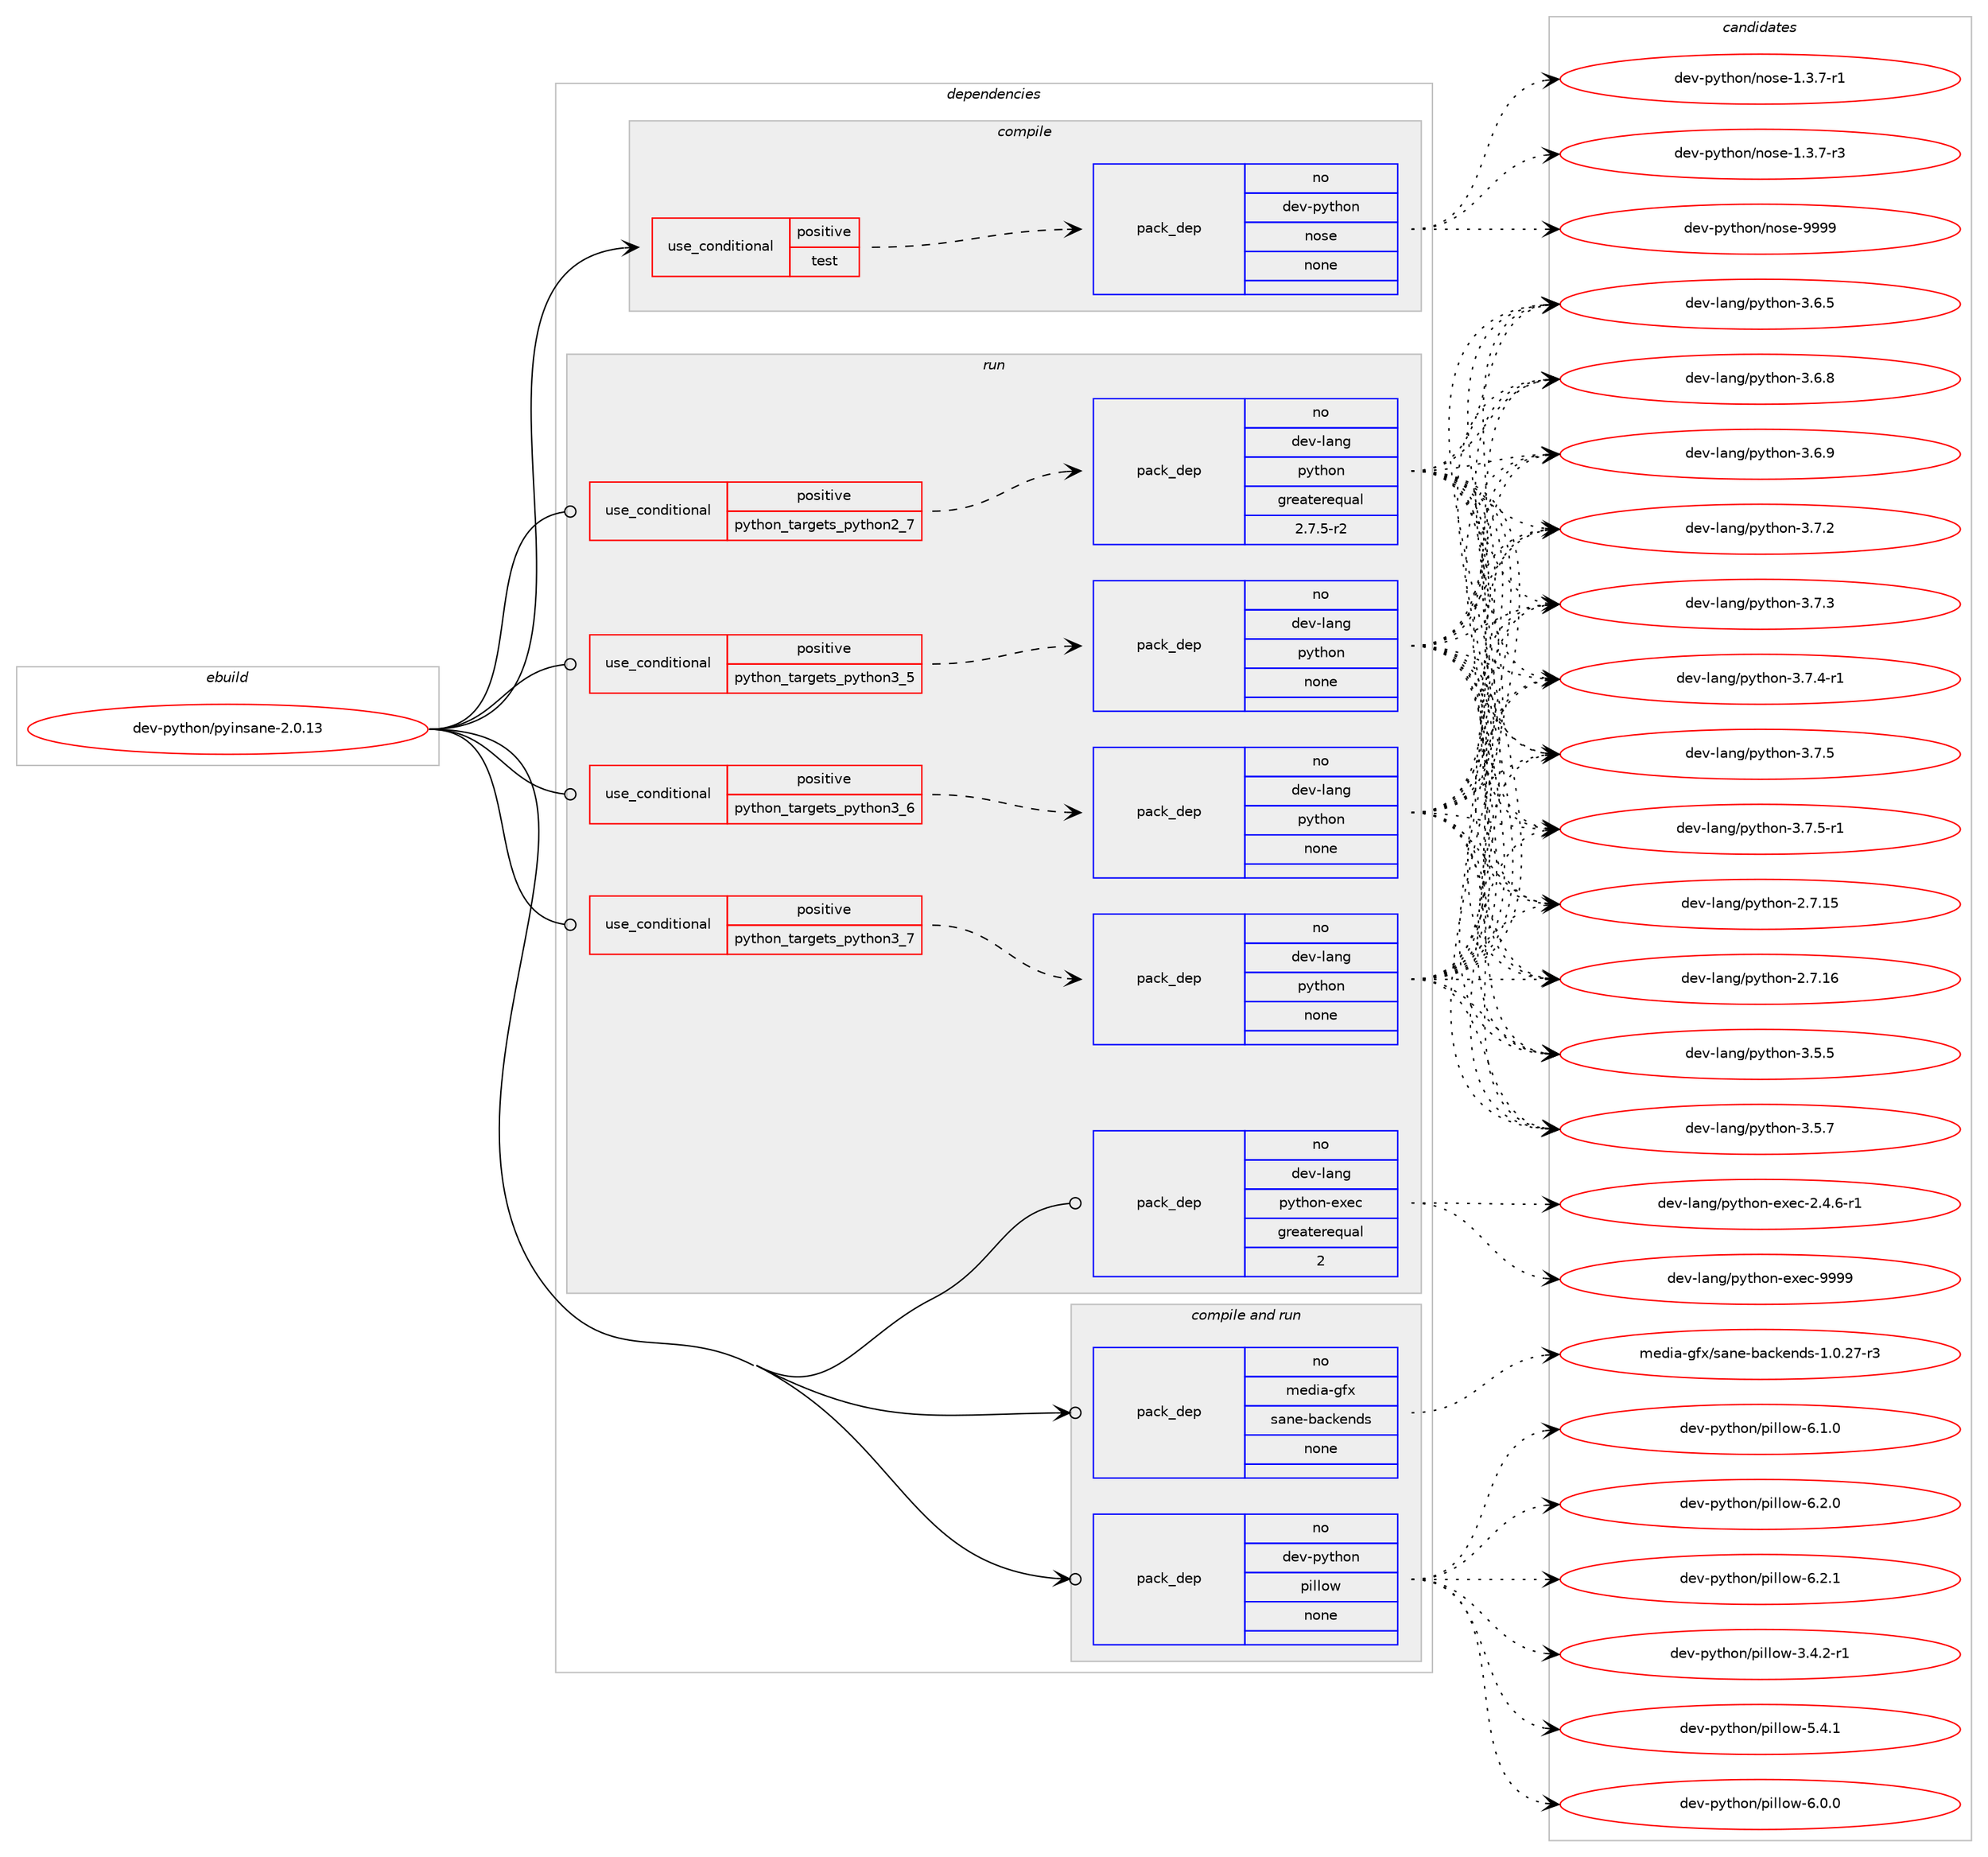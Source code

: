 digraph prolog {

# *************
# Graph options
# *************

newrank=true;
concentrate=true;
compound=true;
graph [rankdir=LR,fontname=Helvetica,fontsize=10,ranksep=1.5];#, ranksep=2.5, nodesep=0.2];
edge  [arrowhead=vee];
node  [fontname=Helvetica,fontsize=10];

# **********
# The ebuild
# **********

subgraph cluster_leftcol {
color=gray;
rank=same;
label=<<i>ebuild</i>>;
id [label="dev-python/pyinsane-2.0.13", color=red, width=4, href="../dev-python/pyinsane-2.0.13.svg"];
}

# ****************
# The dependencies
# ****************

subgraph cluster_midcol {
color=gray;
label=<<i>dependencies</i>>;
subgraph cluster_compile {
fillcolor="#eeeeee";
style=filled;
label=<<i>compile</i>>;
subgraph cond146102 {
dependency626550 [label=<<TABLE BORDER="0" CELLBORDER="1" CELLSPACING="0" CELLPADDING="4"><TR><TD ROWSPAN="3" CELLPADDING="10">use_conditional</TD></TR><TR><TD>positive</TD></TR><TR><TD>test</TD></TR></TABLE>>, shape=none, color=red];
subgraph pack468601 {
dependency626551 [label=<<TABLE BORDER="0" CELLBORDER="1" CELLSPACING="0" CELLPADDING="4" WIDTH="220"><TR><TD ROWSPAN="6" CELLPADDING="30">pack_dep</TD></TR><TR><TD WIDTH="110">no</TD></TR><TR><TD>dev-python</TD></TR><TR><TD>nose</TD></TR><TR><TD>none</TD></TR><TR><TD></TD></TR></TABLE>>, shape=none, color=blue];
}
dependency626550:e -> dependency626551:w [weight=20,style="dashed",arrowhead="vee"];
}
id:e -> dependency626550:w [weight=20,style="solid",arrowhead="vee"];
}
subgraph cluster_compileandrun {
fillcolor="#eeeeee";
style=filled;
label=<<i>compile and run</i>>;
subgraph pack468602 {
dependency626552 [label=<<TABLE BORDER="0" CELLBORDER="1" CELLSPACING="0" CELLPADDING="4" WIDTH="220"><TR><TD ROWSPAN="6" CELLPADDING="30">pack_dep</TD></TR><TR><TD WIDTH="110">no</TD></TR><TR><TD>dev-python</TD></TR><TR><TD>pillow</TD></TR><TR><TD>none</TD></TR><TR><TD></TD></TR></TABLE>>, shape=none, color=blue];
}
id:e -> dependency626552:w [weight=20,style="solid",arrowhead="odotvee"];
subgraph pack468603 {
dependency626553 [label=<<TABLE BORDER="0" CELLBORDER="1" CELLSPACING="0" CELLPADDING="4" WIDTH="220"><TR><TD ROWSPAN="6" CELLPADDING="30">pack_dep</TD></TR><TR><TD WIDTH="110">no</TD></TR><TR><TD>media-gfx</TD></TR><TR><TD>sane-backends</TD></TR><TR><TD>none</TD></TR><TR><TD></TD></TR></TABLE>>, shape=none, color=blue];
}
id:e -> dependency626553:w [weight=20,style="solid",arrowhead="odotvee"];
}
subgraph cluster_run {
fillcolor="#eeeeee";
style=filled;
label=<<i>run</i>>;
subgraph cond146103 {
dependency626554 [label=<<TABLE BORDER="0" CELLBORDER="1" CELLSPACING="0" CELLPADDING="4"><TR><TD ROWSPAN="3" CELLPADDING="10">use_conditional</TD></TR><TR><TD>positive</TD></TR><TR><TD>python_targets_python2_7</TD></TR></TABLE>>, shape=none, color=red];
subgraph pack468604 {
dependency626555 [label=<<TABLE BORDER="0" CELLBORDER="1" CELLSPACING="0" CELLPADDING="4" WIDTH="220"><TR><TD ROWSPAN="6" CELLPADDING="30">pack_dep</TD></TR><TR><TD WIDTH="110">no</TD></TR><TR><TD>dev-lang</TD></TR><TR><TD>python</TD></TR><TR><TD>greaterequal</TD></TR><TR><TD>2.7.5-r2</TD></TR></TABLE>>, shape=none, color=blue];
}
dependency626554:e -> dependency626555:w [weight=20,style="dashed",arrowhead="vee"];
}
id:e -> dependency626554:w [weight=20,style="solid",arrowhead="odot"];
subgraph cond146104 {
dependency626556 [label=<<TABLE BORDER="0" CELLBORDER="1" CELLSPACING="0" CELLPADDING="4"><TR><TD ROWSPAN="3" CELLPADDING="10">use_conditional</TD></TR><TR><TD>positive</TD></TR><TR><TD>python_targets_python3_5</TD></TR></TABLE>>, shape=none, color=red];
subgraph pack468605 {
dependency626557 [label=<<TABLE BORDER="0" CELLBORDER="1" CELLSPACING="0" CELLPADDING="4" WIDTH="220"><TR><TD ROWSPAN="6" CELLPADDING="30">pack_dep</TD></TR><TR><TD WIDTH="110">no</TD></TR><TR><TD>dev-lang</TD></TR><TR><TD>python</TD></TR><TR><TD>none</TD></TR><TR><TD></TD></TR></TABLE>>, shape=none, color=blue];
}
dependency626556:e -> dependency626557:w [weight=20,style="dashed",arrowhead="vee"];
}
id:e -> dependency626556:w [weight=20,style="solid",arrowhead="odot"];
subgraph cond146105 {
dependency626558 [label=<<TABLE BORDER="0" CELLBORDER="1" CELLSPACING="0" CELLPADDING="4"><TR><TD ROWSPAN="3" CELLPADDING="10">use_conditional</TD></TR><TR><TD>positive</TD></TR><TR><TD>python_targets_python3_6</TD></TR></TABLE>>, shape=none, color=red];
subgraph pack468606 {
dependency626559 [label=<<TABLE BORDER="0" CELLBORDER="1" CELLSPACING="0" CELLPADDING="4" WIDTH="220"><TR><TD ROWSPAN="6" CELLPADDING="30">pack_dep</TD></TR><TR><TD WIDTH="110">no</TD></TR><TR><TD>dev-lang</TD></TR><TR><TD>python</TD></TR><TR><TD>none</TD></TR><TR><TD></TD></TR></TABLE>>, shape=none, color=blue];
}
dependency626558:e -> dependency626559:w [weight=20,style="dashed",arrowhead="vee"];
}
id:e -> dependency626558:w [weight=20,style="solid",arrowhead="odot"];
subgraph cond146106 {
dependency626560 [label=<<TABLE BORDER="0" CELLBORDER="1" CELLSPACING="0" CELLPADDING="4"><TR><TD ROWSPAN="3" CELLPADDING="10">use_conditional</TD></TR><TR><TD>positive</TD></TR><TR><TD>python_targets_python3_7</TD></TR></TABLE>>, shape=none, color=red];
subgraph pack468607 {
dependency626561 [label=<<TABLE BORDER="0" CELLBORDER="1" CELLSPACING="0" CELLPADDING="4" WIDTH="220"><TR><TD ROWSPAN="6" CELLPADDING="30">pack_dep</TD></TR><TR><TD WIDTH="110">no</TD></TR><TR><TD>dev-lang</TD></TR><TR><TD>python</TD></TR><TR><TD>none</TD></TR><TR><TD></TD></TR></TABLE>>, shape=none, color=blue];
}
dependency626560:e -> dependency626561:w [weight=20,style="dashed",arrowhead="vee"];
}
id:e -> dependency626560:w [weight=20,style="solid",arrowhead="odot"];
subgraph pack468608 {
dependency626562 [label=<<TABLE BORDER="0" CELLBORDER="1" CELLSPACING="0" CELLPADDING="4" WIDTH="220"><TR><TD ROWSPAN="6" CELLPADDING="30">pack_dep</TD></TR><TR><TD WIDTH="110">no</TD></TR><TR><TD>dev-lang</TD></TR><TR><TD>python-exec</TD></TR><TR><TD>greaterequal</TD></TR><TR><TD>2</TD></TR></TABLE>>, shape=none, color=blue];
}
id:e -> dependency626562:w [weight=20,style="solid",arrowhead="odot"];
}
}

# **************
# The candidates
# **************

subgraph cluster_choices {
rank=same;
color=gray;
label=<<i>candidates</i>>;

subgraph choice468601 {
color=black;
nodesep=1;
choice10010111845112121116104111110471101111151014549465146554511449 [label="dev-python/nose-1.3.7-r1", color=red, width=4,href="../dev-python/nose-1.3.7-r1.svg"];
choice10010111845112121116104111110471101111151014549465146554511451 [label="dev-python/nose-1.3.7-r3", color=red, width=4,href="../dev-python/nose-1.3.7-r3.svg"];
choice10010111845112121116104111110471101111151014557575757 [label="dev-python/nose-9999", color=red, width=4,href="../dev-python/nose-9999.svg"];
dependency626551:e -> choice10010111845112121116104111110471101111151014549465146554511449:w [style=dotted,weight="100"];
dependency626551:e -> choice10010111845112121116104111110471101111151014549465146554511451:w [style=dotted,weight="100"];
dependency626551:e -> choice10010111845112121116104111110471101111151014557575757:w [style=dotted,weight="100"];
}
subgraph choice468602 {
color=black;
nodesep=1;
choice10010111845112121116104111110471121051081081111194551465246504511449 [label="dev-python/pillow-3.4.2-r1", color=red, width=4,href="../dev-python/pillow-3.4.2-r1.svg"];
choice1001011184511212111610411111047112105108108111119455346524649 [label="dev-python/pillow-5.4.1", color=red, width=4,href="../dev-python/pillow-5.4.1.svg"];
choice1001011184511212111610411111047112105108108111119455446484648 [label="dev-python/pillow-6.0.0", color=red, width=4,href="../dev-python/pillow-6.0.0.svg"];
choice1001011184511212111610411111047112105108108111119455446494648 [label="dev-python/pillow-6.1.0", color=red, width=4,href="../dev-python/pillow-6.1.0.svg"];
choice1001011184511212111610411111047112105108108111119455446504648 [label="dev-python/pillow-6.2.0", color=red, width=4,href="../dev-python/pillow-6.2.0.svg"];
choice1001011184511212111610411111047112105108108111119455446504649 [label="dev-python/pillow-6.2.1", color=red, width=4,href="../dev-python/pillow-6.2.1.svg"];
dependency626552:e -> choice10010111845112121116104111110471121051081081111194551465246504511449:w [style=dotted,weight="100"];
dependency626552:e -> choice1001011184511212111610411111047112105108108111119455346524649:w [style=dotted,weight="100"];
dependency626552:e -> choice1001011184511212111610411111047112105108108111119455446484648:w [style=dotted,weight="100"];
dependency626552:e -> choice1001011184511212111610411111047112105108108111119455446494648:w [style=dotted,weight="100"];
dependency626552:e -> choice1001011184511212111610411111047112105108108111119455446504648:w [style=dotted,weight="100"];
dependency626552:e -> choice1001011184511212111610411111047112105108108111119455446504649:w [style=dotted,weight="100"];
}
subgraph choice468603 {
color=black;
nodesep=1;
choice1091011001059745103102120471159711010145989799107101110100115454946484650554511451 [label="media-gfx/sane-backends-1.0.27-r3", color=red, width=4,href="../media-gfx/sane-backends-1.0.27-r3.svg"];
dependency626553:e -> choice1091011001059745103102120471159711010145989799107101110100115454946484650554511451:w [style=dotted,weight="100"];
}
subgraph choice468604 {
color=black;
nodesep=1;
choice10010111845108971101034711212111610411111045504655464953 [label="dev-lang/python-2.7.15", color=red, width=4,href="../dev-lang/python-2.7.15.svg"];
choice10010111845108971101034711212111610411111045504655464954 [label="dev-lang/python-2.7.16", color=red, width=4,href="../dev-lang/python-2.7.16.svg"];
choice100101118451089711010347112121116104111110455146534653 [label="dev-lang/python-3.5.5", color=red, width=4,href="../dev-lang/python-3.5.5.svg"];
choice100101118451089711010347112121116104111110455146534655 [label="dev-lang/python-3.5.7", color=red, width=4,href="../dev-lang/python-3.5.7.svg"];
choice100101118451089711010347112121116104111110455146544653 [label="dev-lang/python-3.6.5", color=red, width=4,href="../dev-lang/python-3.6.5.svg"];
choice100101118451089711010347112121116104111110455146544656 [label="dev-lang/python-3.6.8", color=red, width=4,href="../dev-lang/python-3.6.8.svg"];
choice100101118451089711010347112121116104111110455146544657 [label="dev-lang/python-3.6.9", color=red, width=4,href="../dev-lang/python-3.6.9.svg"];
choice100101118451089711010347112121116104111110455146554650 [label="dev-lang/python-3.7.2", color=red, width=4,href="../dev-lang/python-3.7.2.svg"];
choice100101118451089711010347112121116104111110455146554651 [label="dev-lang/python-3.7.3", color=red, width=4,href="../dev-lang/python-3.7.3.svg"];
choice1001011184510897110103471121211161041111104551465546524511449 [label="dev-lang/python-3.7.4-r1", color=red, width=4,href="../dev-lang/python-3.7.4-r1.svg"];
choice100101118451089711010347112121116104111110455146554653 [label="dev-lang/python-3.7.5", color=red, width=4,href="../dev-lang/python-3.7.5.svg"];
choice1001011184510897110103471121211161041111104551465546534511449 [label="dev-lang/python-3.7.5-r1", color=red, width=4,href="../dev-lang/python-3.7.5-r1.svg"];
dependency626555:e -> choice10010111845108971101034711212111610411111045504655464953:w [style=dotted,weight="100"];
dependency626555:e -> choice10010111845108971101034711212111610411111045504655464954:w [style=dotted,weight="100"];
dependency626555:e -> choice100101118451089711010347112121116104111110455146534653:w [style=dotted,weight="100"];
dependency626555:e -> choice100101118451089711010347112121116104111110455146534655:w [style=dotted,weight="100"];
dependency626555:e -> choice100101118451089711010347112121116104111110455146544653:w [style=dotted,weight="100"];
dependency626555:e -> choice100101118451089711010347112121116104111110455146544656:w [style=dotted,weight="100"];
dependency626555:e -> choice100101118451089711010347112121116104111110455146544657:w [style=dotted,weight="100"];
dependency626555:e -> choice100101118451089711010347112121116104111110455146554650:w [style=dotted,weight="100"];
dependency626555:e -> choice100101118451089711010347112121116104111110455146554651:w [style=dotted,weight="100"];
dependency626555:e -> choice1001011184510897110103471121211161041111104551465546524511449:w [style=dotted,weight="100"];
dependency626555:e -> choice100101118451089711010347112121116104111110455146554653:w [style=dotted,weight="100"];
dependency626555:e -> choice1001011184510897110103471121211161041111104551465546534511449:w [style=dotted,weight="100"];
}
subgraph choice468605 {
color=black;
nodesep=1;
choice10010111845108971101034711212111610411111045504655464953 [label="dev-lang/python-2.7.15", color=red, width=4,href="../dev-lang/python-2.7.15.svg"];
choice10010111845108971101034711212111610411111045504655464954 [label="dev-lang/python-2.7.16", color=red, width=4,href="../dev-lang/python-2.7.16.svg"];
choice100101118451089711010347112121116104111110455146534653 [label="dev-lang/python-3.5.5", color=red, width=4,href="../dev-lang/python-3.5.5.svg"];
choice100101118451089711010347112121116104111110455146534655 [label="dev-lang/python-3.5.7", color=red, width=4,href="../dev-lang/python-3.5.7.svg"];
choice100101118451089711010347112121116104111110455146544653 [label="dev-lang/python-3.6.5", color=red, width=4,href="../dev-lang/python-3.6.5.svg"];
choice100101118451089711010347112121116104111110455146544656 [label="dev-lang/python-3.6.8", color=red, width=4,href="../dev-lang/python-3.6.8.svg"];
choice100101118451089711010347112121116104111110455146544657 [label="dev-lang/python-3.6.9", color=red, width=4,href="../dev-lang/python-3.6.9.svg"];
choice100101118451089711010347112121116104111110455146554650 [label="dev-lang/python-3.7.2", color=red, width=4,href="../dev-lang/python-3.7.2.svg"];
choice100101118451089711010347112121116104111110455146554651 [label="dev-lang/python-3.7.3", color=red, width=4,href="../dev-lang/python-3.7.3.svg"];
choice1001011184510897110103471121211161041111104551465546524511449 [label="dev-lang/python-3.7.4-r1", color=red, width=4,href="../dev-lang/python-3.7.4-r1.svg"];
choice100101118451089711010347112121116104111110455146554653 [label="dev-lang/python-3.7.5", color=red, width=4,href="../dev-lang/python-3.7.5.svg"];
choice1001011184510897110103471121211161041111104551465546534511449 [label="dev-lang/python-3.7.5-r1", color=red, width=4,href="../dev-lang/python-3.7.5-r1.svg"];
dependency626557:e -> choice10010111845108971101034711212111610411111045504655464953:w [style=dotted,weight="100"];
dependency626557:e -> choice10010111845108971101034711212111610411111045504655464954:w [style=dotted,weight="100"];
dependency626557:e -> choice100101118451089711010347112121116104111110455146534653:w [style=dotted,weight="100"];
dependency626557:e -> choice100101118451089711010347112121116104111110455146534655:w [style=dotted,weight="100"];
dependency626557:e -> choice100101118451089711010347112121116104111110455146544653:w [style=dotted,weight="100"];
dependency626557:e -> choice100101118451089711010347112121116104111110455146544656:w [style=dotted,weight="100"];
dependency626557:e -> choice100101118451089711010347112121116104111110455146544657:w [style=dotted,weight="100"];
dependency626557:e -> choice100101118451089711010347112121116104111110455146554650:w [style=dotted,weight="100"];
dependency626557:e -> choice100101118451089711010347112121116104111110455146554651:w [style=dotted,weight="100"];
dependency626557:e -> choice1001011184510897110103471121211161041111104551465546524511449:w [style=dotted,weight="100"];
dependency626557:e -> choice100101118451089711010347112121116104111110455146554653:w [style=dotted,weight="100"];
dependency626557:e -> choice1001011184510897110103471121211161041111104551465546534511449:w [style=dotted,weight="100"];
}
subgraph choice468606 {
color=black;
nodesep=1;
choice10010111845108971101034711212111610411111045504655464953 [label="dev-lang/python-2.7.15", color=red, width=4,href="../dev-lang/python-2.7.15.svg"];
choice10010111845108971101034711212111610411111045504655464954 [label="dev-lang/python-2.7.16", color=red, width=4,href="../dev-lang/python-2.7.16.svg"];
choice100101118451089711010347112121116104111110455146534653 [label="dev-lang/python-3.5.5", color=red, width=4,href="../dev-lang/python-3.5.5.svg"];
choice100101118451089711010347112121116104111110455146534655 [label="dev-lang/python-3.5.7", color=red, width=4,href="../dev-lang/python-3.5.7.svg"];
choice100101118451089711010347112121116104111110455146544653 [label="dev-lang/python-3.6.5", color=red, width=4,href="../dev-lang/python-3.6.5.svg"];
choice100101118451089711010347112121116104111110455146544656 [label="dev-lang/python-3.6.8", color=red, width=4,href="../dev-lang/python-3.6.8.svg"];
choice100101118451089711010347112121116104111110455146544657 [label="dev-lang/python-3.6.9", color=red, width=4,href="../dev-lang/python-3.6.9.svg"];
choice100101118451089711010347112121116104111110455146554650 [label="dev-lang/python-3.7.2", color=red, width=4,href="../dev-lang/python-3.7.2.svg"];
choice100101118451089711010347112121116104111110455146554651 [label="dev-lang/python-3.7.3", color=red, width=4,href="../dev-lang/python-3.7.3.svg"];
choice1001011184510897110103471121211161041111104551465546524511449 [label="dev-lang/python-3.7.4-r1", color=red, width=4,href="../dev-lang/python-3.7.4-r1.svg"];
choice100101118451089711010347112121116104111110455146554653 [label="dev-lang/python-3.7.5", color=red, width=4,href="../dev-lang/python-3.7.5.svg"];
choice1001011184510897110103471121211161041111104551465546534511449 [label="dev-lang/python-3.7.5-r1", color=red, width=4,href="../dev-lang/python-3.7.5-r1.svg"];
dependency626559:e -> choice10010111845108971101034711212111610411111045504655464953:w [style=dotted,weight="100"];
dependency626559:e -> choice10010111845108971101034711212111610411111045504655464954:w [style=dotted,weight="100"];
dependency626559:e -> choice100101118451089711010347112121116104111110455146534653:w [style=dotted,weight="100"];
dependency626559:e -> choice100101118451089711010347112121116104111110455146534655:w [style=dotted,weight="100"];
dependency626559:e -> choice100101118451089711010347112121116104111110455146544653:w [style=dotted,weight="100"];
dependency626559:e -> choice100101118451089711010347112121116104111110455146544656:w [style=dotted,weight="100"];
dependency626559:e -> choice100101118451089711010347112121116104111110455146544657:w [style=dotted,weight="100"];
dependency626559:e -> choice100101118451089711010347112121116104111110455146554650:w [style=dotted,weight="100"];
dependency626559:e -> choice100101118451089711010347112121116104111110455146554651:w [style=dotted,weight="100"];
dependency626559:e -> choice1001011184510897110103471121211161041111104551465546524511449:w [style=dotted,weight="100"];
dependency626559:e -> choice100101118451089711010347112121116104111110455146554653:w [style=dotted,weight="100"];
dependency626559:e -> choice1001011184510897110103471121211161041111104551465546534511449:w [style=dotted,weight="100"];
}
subgraph choice468607 {
color=black;
nodesep=1;
choice10010111845108971101034711212111610411111045504655464953 [label="dev-lang/python-2.7.15", color=red, width=4,href="../dev-lang/python-2.7.15.svg"];
choice10010111845108971101034711212111610411111045504655464954 [label="dev-lang/python-2.7.16", color=red, width=4,href="../dev-lang/python-2.7.16.svg"];
choice100101118451089711010347112121116104111110455146534653 [label="dev-lang/python-3.5.5", color=red, width=4,href="../dev-lang/python-3.5.5.svg"];
choice100101118451089711010347112121116104111110455146534655 [label="dev-lang/python-3.5.7", color=red, width=4,href="../dev-lang/python-3.5.7.svg"];
choice100101118451089711010347112121116104111110455146544653 [label="dev-lang/python-3.6.5", color=red, width=4,href="../dev-lang/python-3.6.5.svg"];
choice100101118451089711010347112121116104111110455146544656 [label="dev-lang/python-3.6.8", color=red, width=4,href="../dev-lang/python-3.6.8.svg"];
choice100101118451089711010347112121116104111110455146544657 [label="dev-lang/python-3.6.9", color=red, width=4,href="../dev-lang/python-3.6.9.svg"];
choice100101118451089711010347112121116104111110455146554650 [label="dev-lang/python-3.7.2", color=red, width=4,href="../dev-lang/python-3.7.2.svg"];
choice100101118451089711010347112121116104111110455146554651 [label="dev-lang/python-3.7.3", color=red, width=4,href="../dev-lang/python-3.7.3.svg"];
choice1001011184510897110103471121211161041111104551465546524511449 [label="dev-lang/python-3.7.4-r1", color=red, width=4,href="../dev-lang/python-3.7.4-r1.svg"];
choice100101118451089711010347112121116104111110455146554653 [label="dev-lang/python-3.7.5", color=red, width=4,href="../dev-lang/python-3.7.5.svg"];
choice1001011184510897110103471121211161041111104551465546534511449 [label="dev-lang/python-3.7.5-r1", color=red, width=4,href="../dev-lang/python-3.7.5-r1.svg"];
dependency626561:e -> choice10010111845108971101034711212111610411111045504655464953:w [style=dotted,weight="100"];
dependency626561:e -> choice10010111845108971101034711212111610411111045504655464954:w [style=dotted,weight="100"];
dependency626561:e -> choice100101118451089711010347112121116104111110455146534653:w [style=dotted,weight="100"];
dependency626561:e -> choice100101118451089711010347112121116104111110455146534655:w [style=dotted,weight="100"];
dependency626561:e -> choice100101118451089711010347112121116104111110455146544653:w [style=dotted,weight="100"];
dependency626561:e -> choice100101118451089711010347112121116104111110455146544656:w [style=dotted,weight="100"];
dependency626561:e -> choice100101118451089711010347112121116104111110455146544657:w [style=dotted,weight="100"];
dependency626561:e -> choice100101118451089711010347112121116104111110455146554650:w [style=dotted,weight="100"];
dependency626561:e -> choice100101118451089711010347112121116104111110455146554651:w [style=dotted,weight="100"];
dependency626561:e -> choice1001011184510897110103471121211161041111104551465546524511449:w [style=dotted,weight="100"];
dependency626561:e -> choice100101118451089711010347112121116104111110455146554653:w [style=dotted,weight="100"];
dependency626561:e -> choice1001011184510897110103471121211161041111104551465546534511449:w [style=dotted,weight="100"];
}
subgraph choice468608 {
color=black;
nodesep=1;
choice10010111845108971101034711212111610411111045101120101994550465246544511449 [label="dev-lang/python-exec-2.4.6-r1", color=red, width=4,href="../dev-lang/python-exec-2.4.6-r1.svg"];
choice10010111845108971101034711212111610411111045101120101994557575757 [label="dev-lang/python-exec-9999", color=red, width=4,href="../dev-lang/python-exec-9999.svg"];
dependency626562:e -> choice10010111845108971101034711212111610411111045101120101994550465246544511449:w [style=dotted,weight="100"];
dependency626562:e -> choice10010111845108971101034711212111610411111045101120101994557575757:w [style=dotted,weight="100"];
}
}

}
